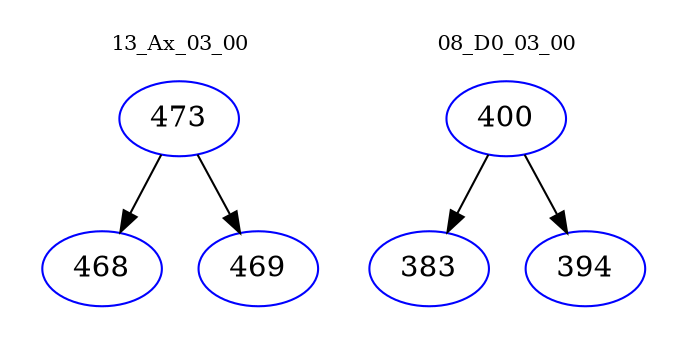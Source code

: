 digraph{
subgraph cluster_0 {
color = white
label = "13_Ax_03_00";
fontsize=10;
T0_473 [label="473", color="blue"]
T0_473 -> T0_468 [color="black"]
T0_468 [label="468", color="blue"]
T0_473 -> T0_469 [color="black"]
T0_469 [label="469", color="blue"]
}
subgraph cluster_1 {
color = white
label = "08_D0_03_00";
fontsize=10;
T1_400 [label="400", color="blue"]
T1_400 -> T1_383 [color="black"]
T1_383 [label="383", color="blue"]
T1_400 -> T1_394 [color="black"]
T1_394 [label="394", color="blue"]
}
}
